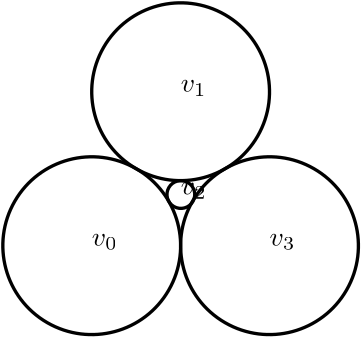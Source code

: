 <?xml version="1.0"?>
<!DOCTYPE ipe SYSTEM "ipe.dtd">
<ipe version="70107" creator="Ipe 7.1.10">
<info created="D:20171129205900" modified="D:20171205170036"/>
<ipestyle name="basic">
<pen name="fat" value="1.2"/>
</ipestyle>
<page>
<layer name="alpha"/>
<view layers="alpha" active="alpha"/>
<path layer="alpha" matrix="0.5 0.866025 -0.866025 0.5 680.113 134.01" stroke="black" pen="fat">
32 0 0 32 192 704 e
</path>
<text matrix="0.5 0.866025 -0.866025 0.5 680.113 134.01" transformations="translations" pos="192 704" stroke="black" type="label" width="9.298" height="4.294" depth="1.49" valign="baseline">$v_0$</text>
<path matrix="0.5 0.866025 -0.866025 0.5 680.113 134.01" stroke="black" pen="fat">
32 0 0 32 256 704 e
</path>
<text matrix="0.5 0.866025 -0.866025 0.5 680.113 134.01" transformations="translations" pos="256 704" stroke="black" type="label" width="9.298" height="4.294" depth="1.49" valign="baseline">$v_1$</text>
<path matrix="0.5 0.866025 -0.866025 0.5 680.113 134.01" stroke="black" pen="fat">
5 0 0 5 224 685.426 e
</path>
<text matrix="0.5 0.866025 -0.866025 0.5 680.113 134.01" transformations="translations" pos="224 685.426" stroke="black" type="label" width="9.298" height="4.294" depth="1.49" valign="baseline">$v_2$</text>
<path matrix="0.5 0.866025 -0.866025 0.5 680.113 134.01" stroke="black" pen="fat">
32 0 0 32 224 648.574 e
</path>
<text matrix="0.5 0.866025 -0.866025 0.5 680.113 134.01" transformations="translations" pos="224 648.574" stroke="black" type="label" width="9.298" height="4.294" depth="1.49" valign="baseline">$v_3$</text>
<use matrix="0.5 0.866025 -0.866025 0.5 680.113 134.01" name="mark/disk(sx)" pos="224 576" size="normal" stroke="black"/>
<use matrix="0.5 0.866025 -0.866025 0.5 680.113 134.01" name="mark/disk(sx)" pos="224 576" size="normal" stroke="black"/>
</page>
</ipe>
